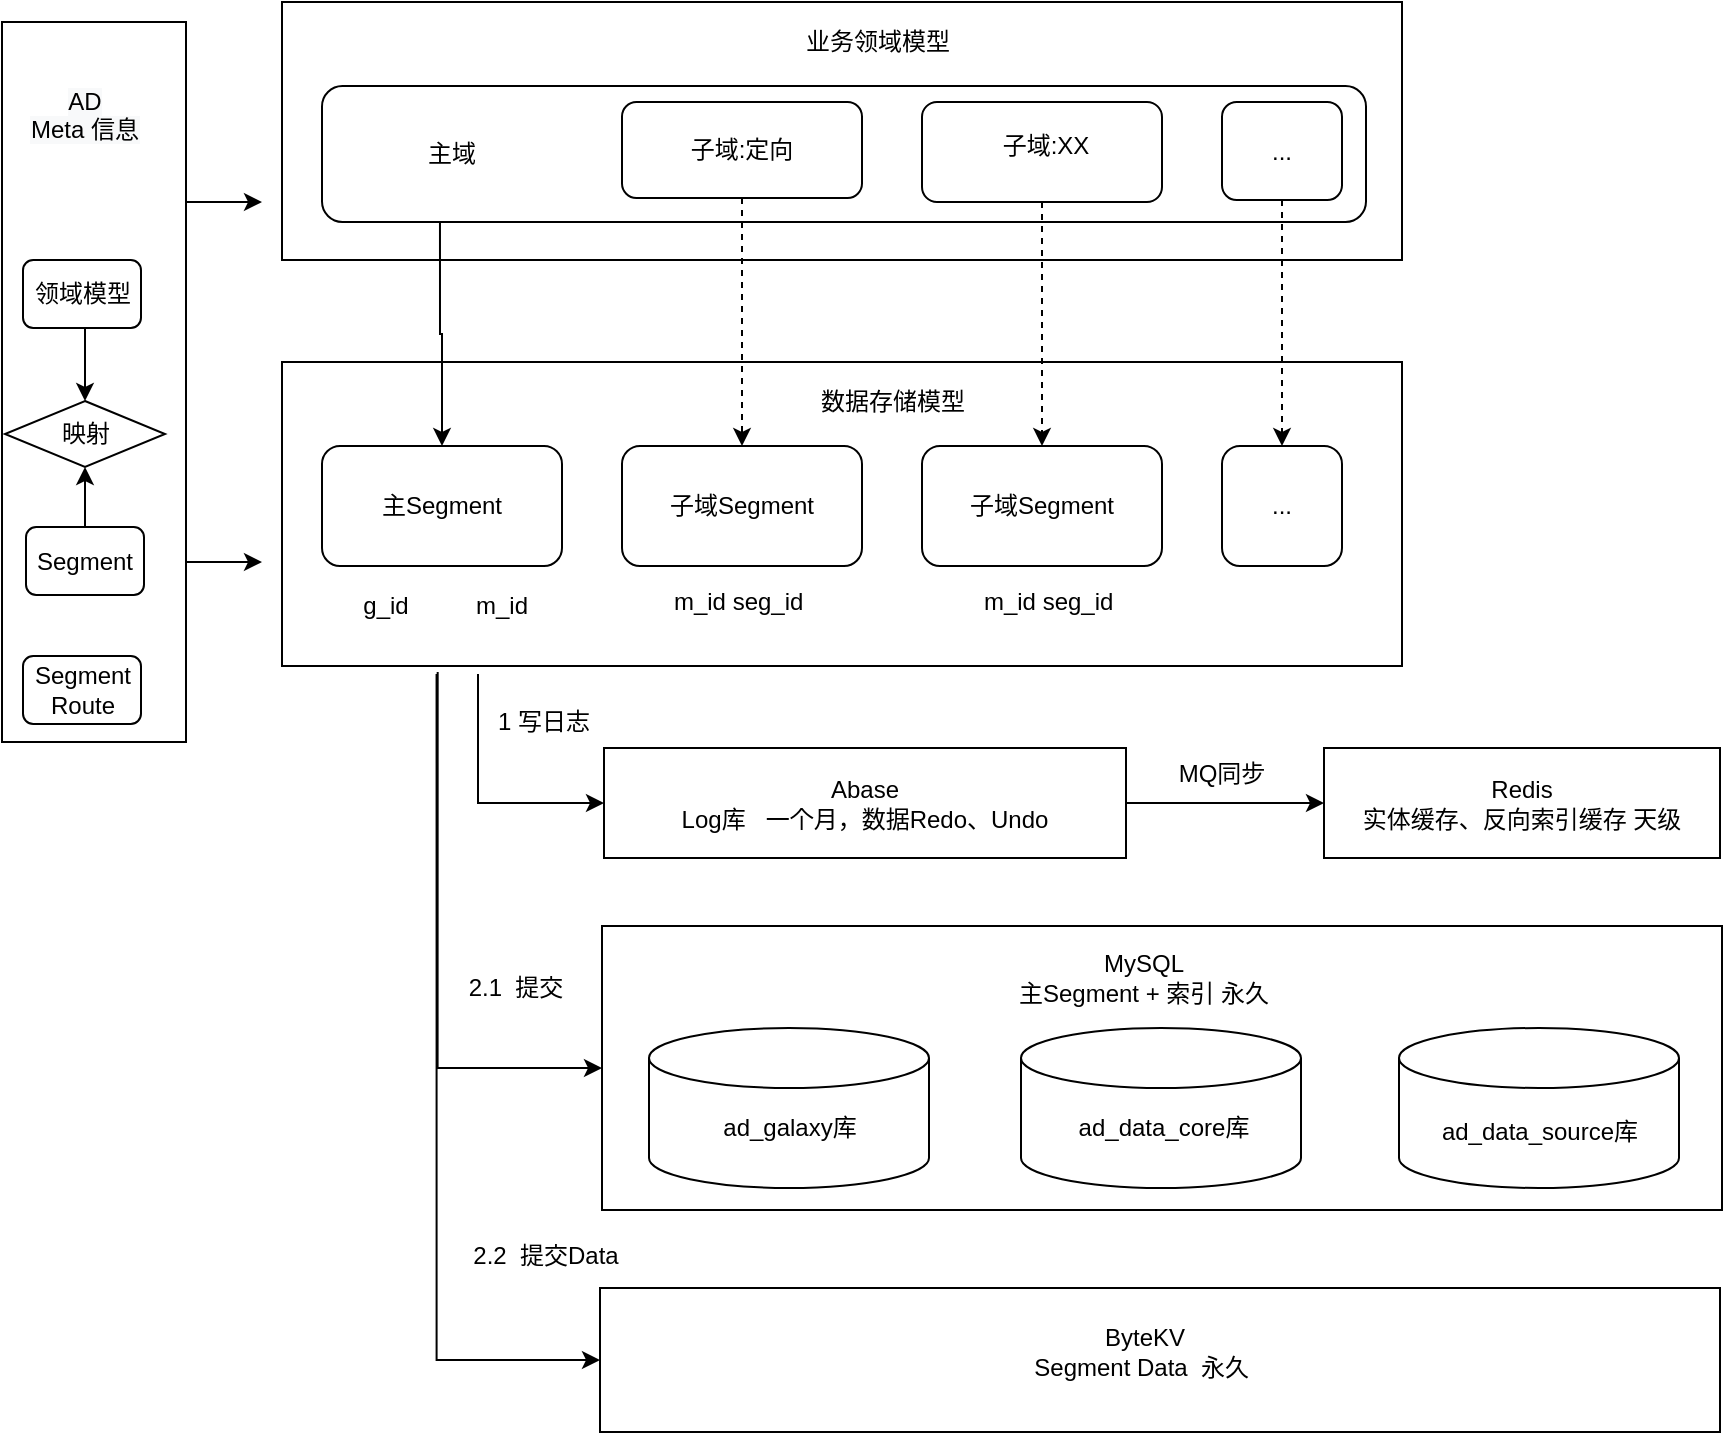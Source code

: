 <mxfile version="13.7.3" type="github"><diagram id="sBlKYHkHXiTFA0Ll7E5o" name="Page-1"><mxGraphModel dx="1392" dy="737" grid="0" gridSize="10" guides="1" tooltips="1" connect="1" arrows="1" fold="1" page="1" pageScale="1" pageWidth="827" pageHeight="1169" math="0" shadow="0"><root><mxCell id="0"/><mxCell id="1" parent="0"/><mxCell id="4RnhHxQTcm20Ra0JiDWr-72" value="" style="rounded=0;whiteSpace=wrap;html=1;" vertex="1" parent="1"><mxGeometry x="320" y="642" width="560" height="142" as="geometry"/></mxCell><mxCell id="4RnhHxQTcm20Ra0JiDWr-115" style="edgeStyle=orthogonalEdgeStyle;rounded=0;orthogonalLoop=1;jettySize=auto;html=1;exitX=0.175;exitY=1.026;exitDx=0;exitDy=0;entryX=0;entryY=0.5;entryDx=0;entryDy=0;startArrow=none;startFill=0;exitPerimeter=0;" edge="1" parent="1" source="4RnhHxQTcm20Ra0JiDWr-12" target="4RnhHxQTcm20Ra0JiDWr-105"><mxGeometry relative="1" as="geometry"/></mxCell><mxCell id="4RnhHxQTcm20Ra0JiDWr-118" style="edgeStyle=orthogonalEdgeStyle;rounded=0;orthogonalLoop=1;jettySize=auto;html=1;exitX=0.138;exitY=1.026;exitDx=0;exitDy=0;entryX=0;entryY=0.5;entryDx=0;entryDy=0;startArrow=none;startFill=0;exitPerimeter=0;" edge="1" parent="1" source="4RnhHxQTcm20Ra0JiDWr-12" target="4RnhHxQTcm20Ra0JiDWr-91"><mxGeometry relative="1" as="geometry"/></mxCell><mxCell id="4RnhHxQTcm20Ra0JiDWr-12" value="" style="rounded=0;whiteSpace=wrap;html=1;" vertex="1" parent="1"><mxGeometry x="160" y="360" width="560" height="152" as="geometry"/></mxCell><mxCell id="4RnhHxQTcm20Ra0JiDWr-1" value="" style="rounded=0;whiteSpace=wrap;html=1;" vertex="1" parent="1"><mxGeometry x="160" y="180" width="560" height="129" as="geometry"/></mxCell><mxCell id="4RnhHxQTcm20Ra0JiDWr-3" value="业务领域模型" style="text;html=1;strokeColor=none;fillColor=none;align=center;verticalAlign=middle;whiteSpace=wrap;rounded=0;" vertex="1" parent="1"><mxGeometry x="380" y="190" width="156" height="20" as="geometry"/></mxCell><mxCell id="4RnhHxQTcm20Ra0JiDWr-113" style="edgeStyle=orthogonalEdgeStyle;rounded=0;orthogonalLoop=1;jettySize=auto;html=1;exitX=0.113;exitY=1;exitDx=0;exitDy=0;startArrow=none;startFill=0;exitPerimeter=0;" edge="1" parent="1" source="4RnhHxQTcm20Ra0JiDWr-4" target="4RnhHxQTcm20Ra0JiDWr-14"><mxGeometry relative="1" as="geometry"/></mxCell><mxCell id="4RnhHxQTcm20Ra0JiDWr-4" value="" style="rounded=1;whiteSpace=wrap;html=1;" vertex="1" parent="1"><mxGeometry x="180" y="222" width="522" height="68" as="geometry"/></mxCell><mxCell id="4RnhHxQTcm20Ra0JiDWr-22" style="edgeStyle=orthogonalEdgeStyle;rounded=0;orthogonalLoop=1;jettySize=auto;html=1;exitX=0.5;exitY=1;exitDx=0;exitDy=0;entryX=0.5;entryY=0;entryDx=0;entryDy=0;dashed=1;" edge="1" parent="1" source="4RnhHxQTcm20Ra0JiDWr-5" target="4RnhHxQTcm20Ra0JiDWr-15"><mxGeometry relative="1" as="geometry"/></mxCell><mxCell id="4RnhHxQTcm20Ra0JiDWr-5" value="" style="rounded=1;whiteSpace=wrap;html=1;" vertex="1" parent="1"><mxGeometry x="330" y="230" width="120" height="48" as="geometry"/></mxCell><mxCell id="4RnhHxQTcm20Ra0JiDWr-23" style="edgeStyle=orthogonalEdgeStyle;rounded=0;orthogonalLoop=1;jettySize=auto;html=1;exitX=0.5;exitY=1;exitDx=0;exitDy=0;entryX=0.5;entryY=0;entryDx=0;entryDy=0;dashed=1;" edge="1" parent="1" source="4RnhHxQTcm20Ra0JiDWr-6" target="4RnhHxQTcm20Ra0JiDWr-16"><mxGeometry relative="1" as="geometry"/></mxCell><mxCell id="4RnhHxQTcm20Ra0JiDWr-6" value="" style="rounded=1;whiteSpace=wrap;html=1;" vertex="1" parent="1"><mxGeometry x="480" y="230" width="120" height="50" as="geometry"/></mxCell><mxCell id="4RnhHxQTcm20Ra0JiDWr-7" value="主域" style="text;html=1;strokeColor=none;fillColor=none;align=center;verticalAlign=middle;whiteSpace=wrap;rounded=0;" vertex="1" parent="1"><mxGeometry x="197" y="246" width="96" height="20" as="geometry"/></mxCell><mxCell id="4RnhHxQTcm20Ra0JiDWr-8" value="子域:定向" style="text;html=1;strokeColor=none;fillColor=none;align=center;verticalAlign=middle;whiteSpace=wrap;rounded=0;" vertex="1" parent="1"><mxGeometry x="342" y="244" width="96" height="20" as="geometry"/></mxCell><mxCell id="4RnhHxQTcm20Ra0JiDWr-10" value="子域:XX" style="text;html=1;strokeColor=none;fillColor=none;align=center;verticalAlign=middle;whiteSpace=wrap;rounded=0;" vertex="1" parent="1"><mxGeometry x="494" y="242" width="96" height="20" as="geometry"/></mxCell><mxCell id="4RnhHxQTcm20Ra0JiDWr-38" style="edgeStyle=orthogonalEdgeStyle;rounded=0;orthogonalLoop=1;jettySize=auto;html=1;exitX=0.5;exitY=1;exitDx=0;exitDy=0;entryX=0.5;entryY=0;entryDx=0;entryDy=0;dashed=1;" edge="1" parent="1" source="4RnhHxQTcm20Ra0JiDWr-11" target="4RnhHxQTcm20Ra0JiDWr-20"><mxGeometry relative="1" as="geometry"/></mxCell><mxCell id="4RnhHxQTcm20Ra0JiDWr-11" value="..." style="rounded=1;whiteSpace=wrap;html=1;" vertex="1" parent="1"><mxGeometry x="630" y="230" width="60" height="49" as="geometry"/></mxCell><mxCell id="4RnhHxQTcm20Ra0JiDWr-13" value="数据存储模型" style="text;html=1;strokeColor=none;fillColor=none;align=center;verticalAlign=middle;whiteSpace=wrap;rounded=0;" vertex="1" parent="1"><mxGeometry x="420" y="370" width="91" height="20" as="geometry"/></mxCell><mxCell id="4RnhHxQTcm20Ra0JiDWr-20" value="..." style="rounded=1;whiteSpace=wrap;html=1;" vertex="1" parent="1"><mxGeometry x="630" y="402" width="60" height="60" as="geometry"/></mxCell><mxCell id="4RnhHxQTcm20Ra0JiDWr-25" value="" style="group" vertex="1" connectable="0" parent="1"><mxGeometry x="180" y="402" width="120" height="60" as="geometry"/></mxCell><mxCell id="4RnhHxQTcm20Ra0JiDWr-14" value="" style="rounded=1;whiteSpace=wrap;html=1;" vertex="1" parent="4RnhHxQTcm20Ra0JiDWr-25"><mxGeometry width="120" height="60" as="geometry"/></mxCell><mxCell id="4RnhHxQTcm20Ra0JiDWr-17" value="主Segment" style="text;html=1;strokeColor=none;fillColor=none;align=center;verticalAlign=middle;whiteSpace=wrap;rounded=0;" vertex="1" parent="4RnhHxQTcm20Ra0JiDWr-25"><mxGeometry x="12" y="20" width="96" height="20" as="geometry"/></mxCell><mxCell id="4RnhHxQTcm20Ra0JiDWr-26" value="" style="group" vertex="1" connectable="0" parent="1"><mxGeometry x="330" y="402" width="120" height="60" as="geometry"/></mxCell><mxCell id="4RnhHxQTcm20Ra0JiDWr-15" value="" style="rounded=1;whiteSpace=wrap;html=1;" vertex="1" parent="4RnhHxQTcm20Ra0JiDWr-26"><mxGeometry width="120" height="60" as="geometry"/></mxCell><mxCell id="4RnhHxQTcm20Ra0JiDWr-18" value="子域Segment" style="text;html=1;strokeColor=none;fillColor=none;align=center;verticalAlign=middle;whiteSpace=wrap;rounded=0;" vertex="1" parent="4RnhHxQTcm20Ra0JiDWr-26"><mxGeometry x="12" y="20" width="96" height="20" as="geometry"/></mxCell><mxCell id="4RnhHxQTcm20Ra0JiDWr-27" value="" style="group" vertex="1" connectable="0" parent="1"><mxGeometry x="480" y="402" width="120" height="60" as="geometry"/></mxCell><mxCell id="4RnhHxQTcm20Ra0JiDWr-16" value="" style="rounded=1;whiteSpace=wrap;html=1;" vertex="1" parent="4RnhHxQTcm20Ra0JiDWr-27"><mxGeometry width="120" height="60" as="geometry"/></mxCell><mxCell id="4RnhHxQTcm20Ra0JiDWr-19" value="子域Segment" style="text;html=1;strokeColor=none;fillColor=none;align=center;verticalAlign=middle;whiteSpace=wrap;rounded=0;" vertex="1" parent="4RnhHxQTcm20Ra0JiDWr-27"><mxGeometry x="12" y="20" width="96" height="20" as="geometry"/></mxCell><mxCell id="4RnhHxQTcm20Ra0JiDWr-68" style="edgeStyle=orthogonalEdgeStyle;rounded=0;orthogonalLoop=1;jettySize=auto;html=1;exitX=1;exitY=0.75;exitDx=0;exitDy=0;" edge="1" parent="1" source="4RnhHxQTcm20Ra0JiDWr-39"><mxGeometry relative="1" as="geometry"><mxPoint x="150" y="460" as="targetPoint"/></mxGeometry></mxCell><mxCell id="4RnhHxQTcm20Ra0JiDWr-69" style="edgeStyle=orthogonalEdgeStyle;rounded=0;orthogonalLoop=1;jettySize=auto;html=1;exitX=1;exitY=0.25;exitDx=0;exitDy=0;" edge="1" parent="1" source="4RnhHxQTcm20Ra0JiDWr-39"><mxGeometry relative="1" as="geometry"><mxPoint x="150" y="280" as="targetPoint"/></mxGeometry></mxCell><mxCell id="4RnhHxQTcm20Ra0JiDWr-39" value="" style="rounded=0;whiteSpace=wrap;html=1;" vertex="1" parent="1"><mxGeometry x="20" y="190" width="92" height="360" as="geometry"/></mxCell><mxCell id="4RnhHxQTcm20Ra0JiDWr-47" value="m_id" style="text;html=1;strokeColor=none;fillColor=none;align=center;verticalAlign=middle;whiteSpace=wrap;rounded=0;" vertex="1" parent="1"><mxGeometry x="250" y="472" width="40" height="20" as="geometry"/></mxCell><mxCell id="4RnhHxQTcm20Ra0JiDWr-66" value="m_id seg_id&amp;nbsp;" style="text;html=1;strokeColor=none;fillColor=none;align=center;verticalAlign=middle;whiteSpace=wrap;rounded=0;" vertex="1" parent="1"><mxGeometry x="339" y="470" width="102" height="20" as="geometry"/></mxCell><mxCell id="4RnhHxQTcm20Ra0JiDWr-67" value="m_id seg_id&amp;nbsp;" style="text;html=1;strokeColor=none;fillColor=none;align=center;verticalAlign=middle;whiteSpace=wrap;rounded=0;" vertex="1" parent="1"><mxGeometry x="494" y="470" width="102" height="20" as="geometry"/></mxCell><mxCell id="4RnhHxQTcm20Ra0JiDWr-82" value="MySQL&lt;br&gt;主Segment + 索引 永久" style="text;html=1;strokeColor=none;fillColor=none;align=center;verticalAlign=middle;whiteSpace=wrap;rounded=0;" vertex="1" parent="1"><mxGeometry x="441" y="652" width="300" height="31" as="geometry"/></mxCell><mxCell id="4RnhHxQTcm20Ra0JiDWr-83" value="&lt;meta charset=&quot;utf-8&quot;&gt;&lt;span style=&quot;color: rgb(0, 0, 0); font-family: helvetica; font-size: 12px; font-style: normal; font-weight: 400; letter-spacing: normal; text-indent: 0px; text-transform: none; word-spacing: 0px; background-color: rgb(248, 249, 250); display: inline; float: none;&quot;&gt;AD&lt;/span&gt;&lt;br style=&quot;color: rgb(0, 0, 0); font-family: helvetica; font-size: 12px; font-style: normal; font-weight: 400; letter-spacing: normal; text-indent: 0px; text-transform: none; word-spacing: 0px; background-color: rgb(248, 249, 250);&quot;&gt;&lt;span style=&quot;color: rgb(0, 0, 0); font-family: helvetica; font-size: 12px; font-style: normal; font-weight: 400; letter-spacing: normal; text-indent: 0px; text-transform: none; word-spacing: 0px; background-color: rgb(248, 249, 250); display: inline; float: none;&quot;&gt;Meta 信息&lt;/span&gt;" style="text;whiteSpace=wrap;html=1;align=center;" vertex="1" parent="1"><mxGeometry x="20" y="216" width="83" height="54" as="geometry"/></mxCell><mxCell id="4RnhHxQTcm20Ra0JiDWr-87" style="edgeStyle=orthogonalEdgeStyle;rounded=0;orthogonalLoop=1;jettySize=auto;html=1;exitX=0.5;exitY=1;exitDx=0;exitDy=0;entryX=0.5;entryY=0;entryDx=0;entryDy=0;startArrow=none;startFill=0;" edge="1" parent="1" source="4RnhHxQTcm20Ra0JiDWr-84" target="4RnhHxQTcm20Ra0JiDWr-85"><mxGeometry relative="1" as="geometry"/></mxCell><mxCell id="4RnhHxQTcm20Ra0JiDWr-84" value="领域模型" style="rounded=1;whiteSpace=wrap;html=1;align=center;" vertex="1" parent="1"><mxGeometry x="30.5" y="309" width="59" height="34" as="geometry"/></mxCell><mxCell id="4RnhHxQTcm20Ra0JiDWr-85" value="映射" style="rhombus;whiteSpace=wrap;html=1;align=center;" vertex="1" parent="1"><mxGeometry x="21.5" y="379.5" width="80" height="33" as="geometry"/></mxCell><mxCell id="4RnhHxQTcm20Ra0JiDWr-88" style="edgeStyle=orthogonalEdgeStyle;rounded=0;orthogonalLoop=1;jettySize=auto;html=1;exitX=0.5;exitY=0;exitDx=0;exitDy=0;startArrow=none;startFill=0;" edge="1" parent="1" source="4RnhHxQTcm20Ra0JiDWr-86" target="4RnhHxQTcm20Ra0JiDWr-85"><mxGeometry relative="1" as="geometry"/></mxCell><mxCell id="4RnhHxQTcm20Ra0JiDWr-86" value="Segment" style="rounded=1;whiteSpace=wrap;html=1;align=center;" vertex="1" parent="1"><mxGeometry x="32" y="442.5" width="59" height="34" as="geometry"/></mxCell><mxCell id="4RnhHxQTcm20Ra0JiDWr-89" value="Segment&lt;br&gt;Route" style="rounded=1;whiteSpace=wrap;html=1;align=center;" vertex="1" parent="1"><mxGeometry x="30.5" y="507" width="59" height="34" as="geometry"/></mxCell><mxCell id="4RnhHxQTcm20Ra0JiDWr-90" value="g_id" style="text;html=1;strokeColor=none;fillColor=none;align=center;verticalAlign=middle;whiteSpace=wrap;rounded=0;" vertex="1" parent="1"><mxGeometry x="192" y="472" width="40" height="20" as="geometry"/></mxCell><mxCell id="4RnhHxQTcm20Ra0JiDWr-91" value="" style="rounded=0;whiteSpace=wrap;html=1;" vertex="1" parent="1"><mxGeometry x="319" y="823" width="560" height="72" as="geometry"/></mxCell><mxCell id="4RnhHxQTcm20Ra0JiDWr-104" style="edgeStyle=orthogonalEdgeStyle;rounded=0;orthogonalLoop=1;jettySize=auto;html=1;exitX=0.139;exitY=1.02;exitDx=0;exitDy=0;entryX=0;entryY=0.5;entryDx=0;entryDy=0;startArrow=none;startFill=0;exitPerimeter=0;" edge="1" parent="1" source="4RnhHxQTcm20Ra0JiDWr-12" target="4RnhHxQTcm20Ra0JiDWr-72"><mxGeometry relative="1" as="geometry"/></mxCell><mxCell id="4RnhHxQTcm20Ra0JiDWr-123" style="edgeStyle=orthogonalEdgeStyle;rounded=0;orthogonalLoop=1;jettySize=auto;html=1;exitX=1;exitY=0.5;exitDx=0;exitDy=0;entryX=0;entryY=0.5;entryDx=0;entryDy=0;startArrow=none;startFill=0;" edge="1" parent="1" source="4RnhHxQTcm20Ra0JiDWr-105" target="4RnhHxQTcm20Ra0JiDWr-122"><mxGeometry relative="1" as="geometry"/></mxCell><mxCell id="4RnhHxQTcm20Ra0JiDWr-105" value="&lt;span&gt;Abase&lt;/span&gt;&lt;br&gt;&lt;span&gt;Log库&amp;nbsp; &amp;nbsp;一个月，数据Redo、Undo&lt;/span&gt;" style="rounded=0;whiteSpace=wrap;html=1;" vertex="1" parent="1"><mxGeometry x="321" y="553" width="261" height="55" as="geometry"/></mxCell><mxCell id="4RnhHxQTcm20Ra0JiDWr-114" value="ByteKV&lt;br&gt;Segment Data&amp;nbsp; 永久&amp;nbsp;" style="text;html=1;strokeColor=none;fillColor=none;align=center;verticalAlign=middle;whiteSpace=wrap;rounded=0;" vertex="1" parent="1"><mxGeometry x="498.5" y="845" width="185" height="20" as="geometry"/></mxCell><mxCell id="4RnhHxQTcm20Ra0JiDWr-48" value="" style="shape=cylinder3;whiteSpace=wrap;html=1;boundedLbl=1;backgroundOutline=1;size=15;" vertex="1" parent="1"><mxGeometry x="343.5" y="693" width="140" height="80" as="geometry"/></mxCell><mxCell id="4RnhHxQTcm20Ra0JiDWr-54" value="ad_galaxy库" style="text;html=1;strokeColor=none;fillColor=none;align=center;verticalAlign=middle;whiteSpace=wrap;rounded=0;" vertex="1" parent="1"><mxGeometry x="353.5" y="733" width="120" height="20" as="geometry"/></mxCell><mxCell id="4RnhHxQTcm20Ra0JiDWr-55" value="" style="shape=cylinder3;whiteSpace=wrap;html=1;boundedLbl=1;backgroundOutline=1;size=15;" vertex="1" parent="1"><mxGeometry x="529.5" y="693" width="140" height="80" as="geometry"/></mxCell><mxCell id="4RnhHxQTcm20Ra0JiDWr-56" value="ad_data_core库" style="text;html=1;strokeColor=none;fillColor=none;align=center;verticalAlign=middle;whiteSpace=wrap;rounded=0;" vertex="1" parent="1"><mxGeometry x="540.5" y="733" width="120" height="20" as="geometry"/></mxCell><mxCell id="4RnhHxQTcm20Ra0JiDWr-57" value="" style="shape=cylinder3;whiteSpace=wrap;html=1;boundedLbl=1;backgroundOutline=1;size=15;" vertex="1" parent="1"><mxGeometry x="718.5" y="693" width="140" height="80" as="geometry"/></mxCell><mxCell id="4RnhHxQTcm20Ra0JiDWr-58" value="ad_data_source库" style="text;html=1;strokeColor=none;fillColor=none;align=center;verticalAlign=middle;whiteSpace=wrap;rounded=0;" vertex="1" parent="1"><mxGeometry x="728.5" y="734" width="120" height="21" as="geometry"/></mxCell><mxCell id="4RnhHxQTcm20Ra0JiDWr-116" value="1 写日志" style="text;html=1;strokeColor=none;fillColor=none;align=center;verticalAlign=middle;whiteSpace=wrap;rounded=0;" vertex="1" parent="1"><mxGeometry x="243" y="530" width="96" height="20" as="geometry"/></mxCell><mxCell id="4RnhHxQTcm20Ra0JiDWr-117" value="2.1&amp;nbsp; 提交" style="text;html=1;strokeColor=none;fillColor=none;align=center;verticalAlign=middle;whiteSpace=wrap;rounded=0;" vertex="1" parent="1"><mxGeometry x="243" y="663" width="68" height="20" as="geometry"/></mxCell><mxCell id="4RnhHxQTcm20Ra0JiDWr-119" value="2.2&amp;nbsp; 提交Data" style="text;html=1;strokeColor=none;fillColor=none;align=center;verticalAlign=middle;whiteSpace=wrap;rounded=0;" vertex="1" parent="1"><mxGeometry x="239.5" y="797" width="104" height="20" as="geometry"/></mxCell><mxCell id="4RnhHxQTcm20Ra0JiDWr-122" value="Redis&lt;br&gt;实体缓存、反向索引缓存 天级" style="rounded=0;whiteSpace=wrap;html=1;" vertex="1" parent="1"><mxGeometry x="681" y="553" width="198" height="55" as="geometry"/></mxCell><mxCell id="4RnhHxQTcm20Ra0JiDWr-124" value="MQ同步" style="text;html=1;strokeColor=none;fillColor=none;align=center;verticalAlign=middle;whiteSpace=wrap;rounded=0;" vertex="1" parent="1"><mxGeometry x="582" y="556" width="96" height="20" as="geometry"/></mxCell></root></mxGraphModel></diagram></mxfile>